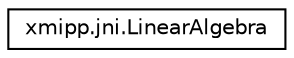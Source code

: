 digraph "Graphical Class Hierarchy"
{
  edge [fontname="Helvetica",fontsize="10",labelfontname="Helvetica",labelfontsize="10"];
  node [fontname="Helvetica",fontsize="10",shape=record];
  rankdir="LR";
  Node0 [label="xmipp.jni.LinearAlgebra",height=0.2,width=0.4,color="black", fillcolor="white", style="filled",URL="$classxmipp_1_1jni_1_1LinearAlgebra.html"];
}
